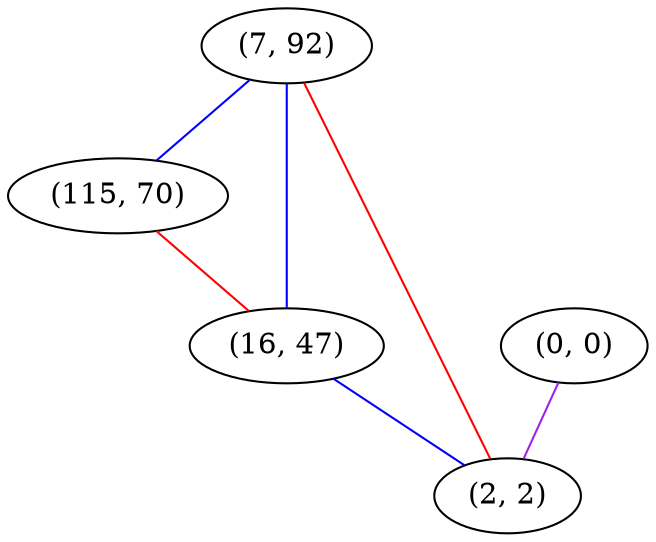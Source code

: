graph "" {
"(7, 92)";
"(0, 0)";
"(115, 70)";
"(16, 47)";
"(2, 2)";
"(7, 92)" -- "(115, 70)"  [color=blue, key=0, weight=3];
"(7, 92)" -- "(16, 47)"  [color=blue, key=0, weight=3];
"(7, 92)" -- "(2, 2)"  [color=red, key=0, weight=1];
"(0, 0)" -- "(2, 2)"  [color=purple, key=0, weight=4];
"(115, 70)" -- "(16, 47)"  [color=red, key=0, weight=1];
"(16, 47)" -- "(2, 2)"  [color=blue, key=0, weight=3];
}
